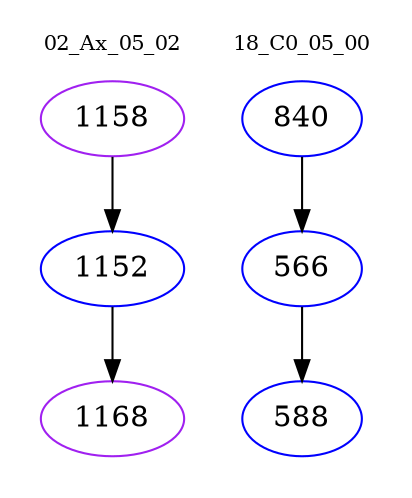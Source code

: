 digraph{
subgraph cluster_0 {
color = white
label = "02_Ax_05_02";
fontsize=10;
T0_1158 [label="1158", color="purple"]
T0_1158 -> T0_1152 [color="black"]
T0_1152 [label="1152", color="blue"]
T0_1152 -> T0_1168 [color="black"]
T0_1168 [label="1168", color="purple"]
}
subgraph cluster_1 {
color = white
label = "18_C0_05_00";
fontsize=10;
T1_840 [label="840", color="blue"]
T1_840 -> T1_566 [color="black"]
T1_566 [label="566", color="blue"]
T1_566 -> T1_588 [color="black"]
T1_588 [label="588", color="blue"]
}
}
